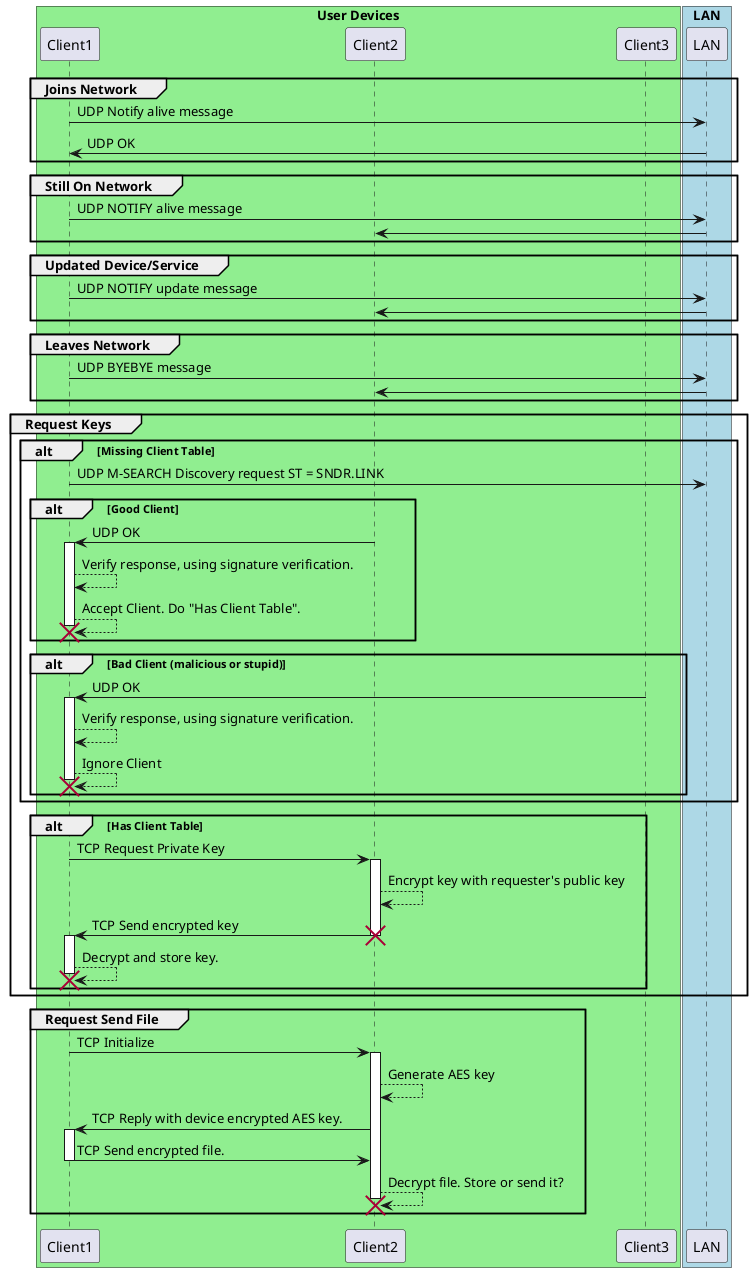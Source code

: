 @startuml
box "User Devices" #LightGreen
	participant Client1
	participant Client2
	participant Client3
end box	
box "LAN" #LightBlue
	participant LAN 
end box


group Joins Network
	Client1 -> LAN : UDP Notify alive message
	LAN -> Client1 : UDP OK 
end
group Still On Network
	Client1 -> LAN : UDP NOTIFY alive message
	LAN -> Client2 : 
end
group Updated Device/Service
	Client1 -> LAN : UDP NOTIFY update message
	LAN -> Client2 : 
end
group Leaves Network
	Client1 -> LAN : UDP BYEBYE message
	LAN -> Client2 : 
end


group Request Keys
	alt Missing Client Table
		Client1 -> LAN :UDP M-SEARCH Discovery request ST = SNDR.LINK
		alt Good Client
			Client2 -> Client1 : UDP OK
			activate Client1
			Client1 --> Client1 : Verify response, using signature verification.
			Client1 --> Client1 : Accept Client. Do "Has Client Table".
			destroy Client1
		end
		alt Bad Client (malicious or stupid)
			Client3 -> Client1 : UDP OK	
			activate Client1
			Client1 --> Client1 : Verify response, using signature verification.
			Client1 --> Client1 : Ignore Client
			destroy Client1
		end
	end
	alt Has Client Table
		Client1 -> Client2 : TCP Request Private Key
		activate Client2
		Client2 --> Client2 : Encrypt key with requester's public key
		Client2 -> Client1 : TCP Send encrypted key
		destroy Client2
		activate Client1
		Client1 --> Client1 : Decrypt and store key.
		destroy Client1
	end
end

group Request Send File
	Client1 -> Client2 : TCP Initialize
	activate Client2
	Client2 --> Client2 : Generate AES key
	Client2 -> Client1 : TCP Reply with device encrypted AES key.
	activate Client1
	Client1 -> Client2 : TCP Send encrypted file.
	deactivate Client1
	Client2 --> Client2 : Decrypt file. Store or send it?
	destroy Client2
end
@enduml
